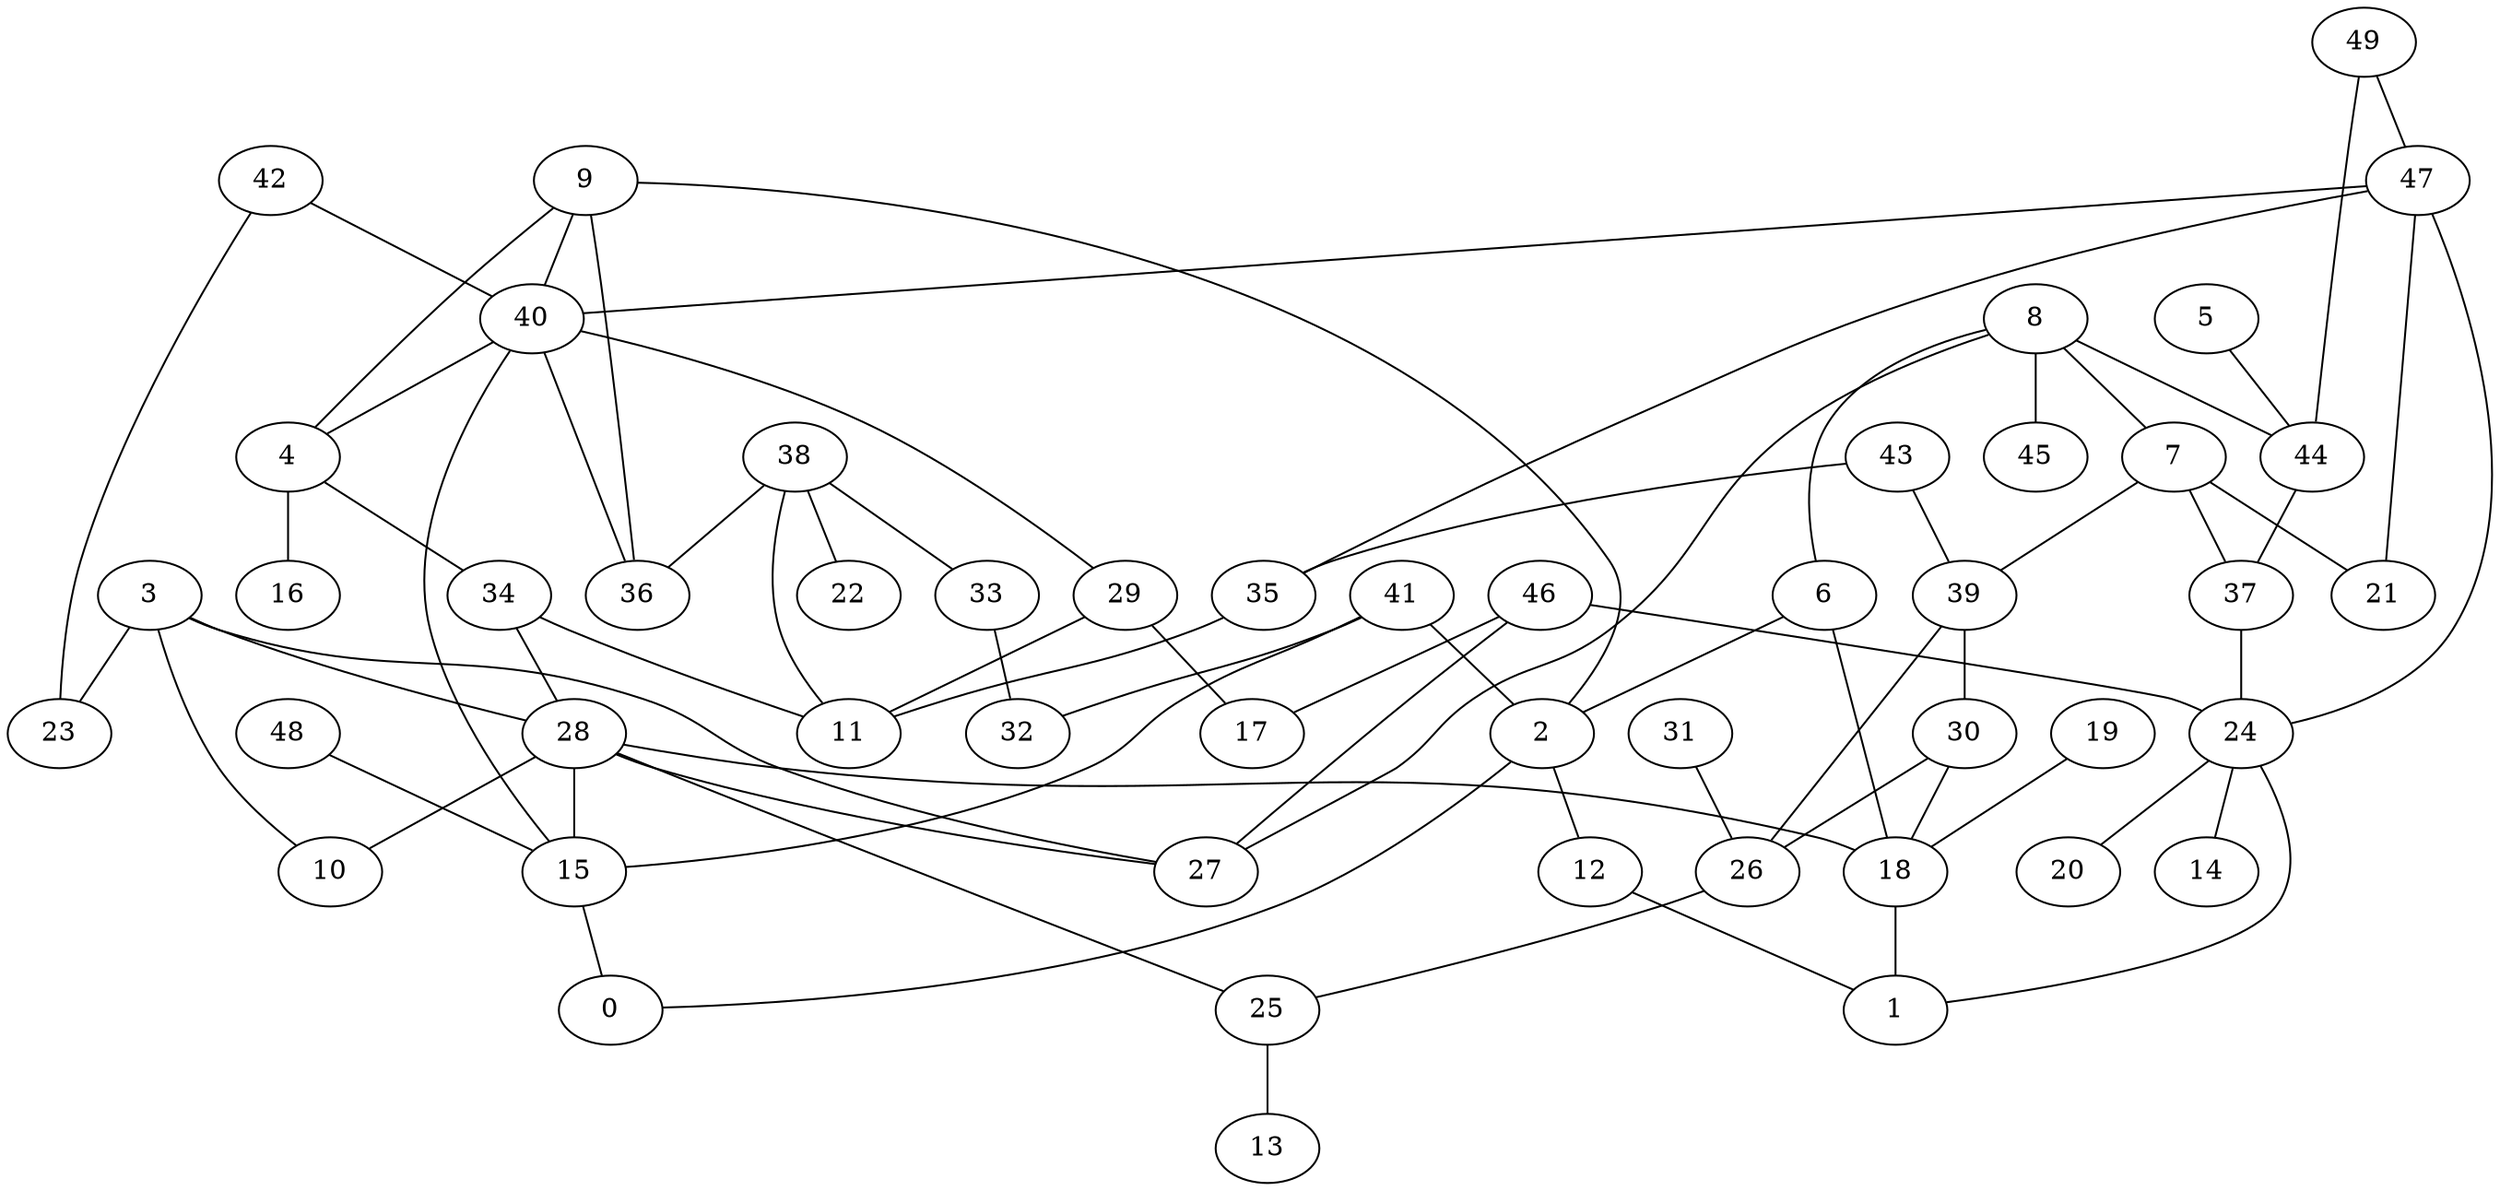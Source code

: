 digraph GG_graph {

subgraph G_graph {
edge [color = black]
"5" -> "44" [dir = none]
"31" -> "26" [dir = none]
"43" -> "39" [dir = none]
"9" -> "4" [dir = none]
"2" -> "0" [dir = none]
"25" -> "13" [dir = none]
"49" -> "47" [dir = none]
"42" -> "23" [dir = none]
"47" -> "40" [dir = none]
"19" -> "18" [dir = none]
"46" -> "24" [dir = none]
"46" -> "17" [dir = none]
"46" -> "27" [dir = none]
"28" -> "27" [dir = none]
"28" -> "18" [dir = none]
"28" -> "15" [dir = none]
"41" -> "15" [dir = none]
"35" -> "11" [dir = none]
"7" -> "21" [dir = none]
"7" -> "37" [dir = none]
"48" -> "15" [dir = none]
"39" -> "30" [dir = none]
"6" -> "18" [dir = none]
"3" -> "23" [dir = none]
"3" -> "10" [dir = none]
"3" -> "27" [dir = none]
"30" -> "26" [dir = none]
"30" -> "18" [dir = none]
"15" -> "0" [dir = none]
"40" -> "4" [dir = none]
"40" -> "36" [dir = none]
"40" -> "29" [dir = none]
"40" -> "15" [dir = none]
"24" -> "20" [dir = none]
"24" -> "14" [dir = none]
"24" -> "1" [dir = none]
"38" -> "33" [dir = none]
"38" -> "11" [dir = none]
"38" -> "22" [dir = none]
"38" -> "36" [dir = none]
"8" -> "45" [dir = none]
"8" -> "44" [dir = none]
"8" -> "27" [dir = none]
"37" -> "24" [dir = none]
"26" -> "25" [dir = none]
"4" -> "16" [dir = none]
"4" -> "34" [dir = none]
"12" -> "1" [dir = none]
"33" -> "32" [dir = none]
"47" -> "35" [dir = none]
"7" -> "39" [dir = none]
"47" -> "21" [dir = none]
"49" -> "44" [dir = none]
"28" -> "25" [dir = none]
"34" -> "28" [dir = none]
"42" -> "40" [dir = none]
"28" -> "10" [dir = none]
"44" -> "37" [dir = none]
"2" -> "12" [dir = none]
"34" -> "11" [dir = none]
"9" -> "2" [dir = none]
"41" -> "2" [dir = none]
"6" -> "2" [dir = none]
"18" -> "1" [dir = none]
"8" -> "6" [dir = none]
"43" -> "35" [dir = none]
"9" -> "36" [dir = none]
"9" -> "40" [dir = none]
"39" -> "26" [dir = none]
"41" -> "32" [dir = none]
"29" -> "17" [dir = none]
"47" -> "24" [dir = none]
"8" -> "7" [dir = none]
"29" -> "11" [dir = none]
"3" -> "28" [dir = none]
}

}
